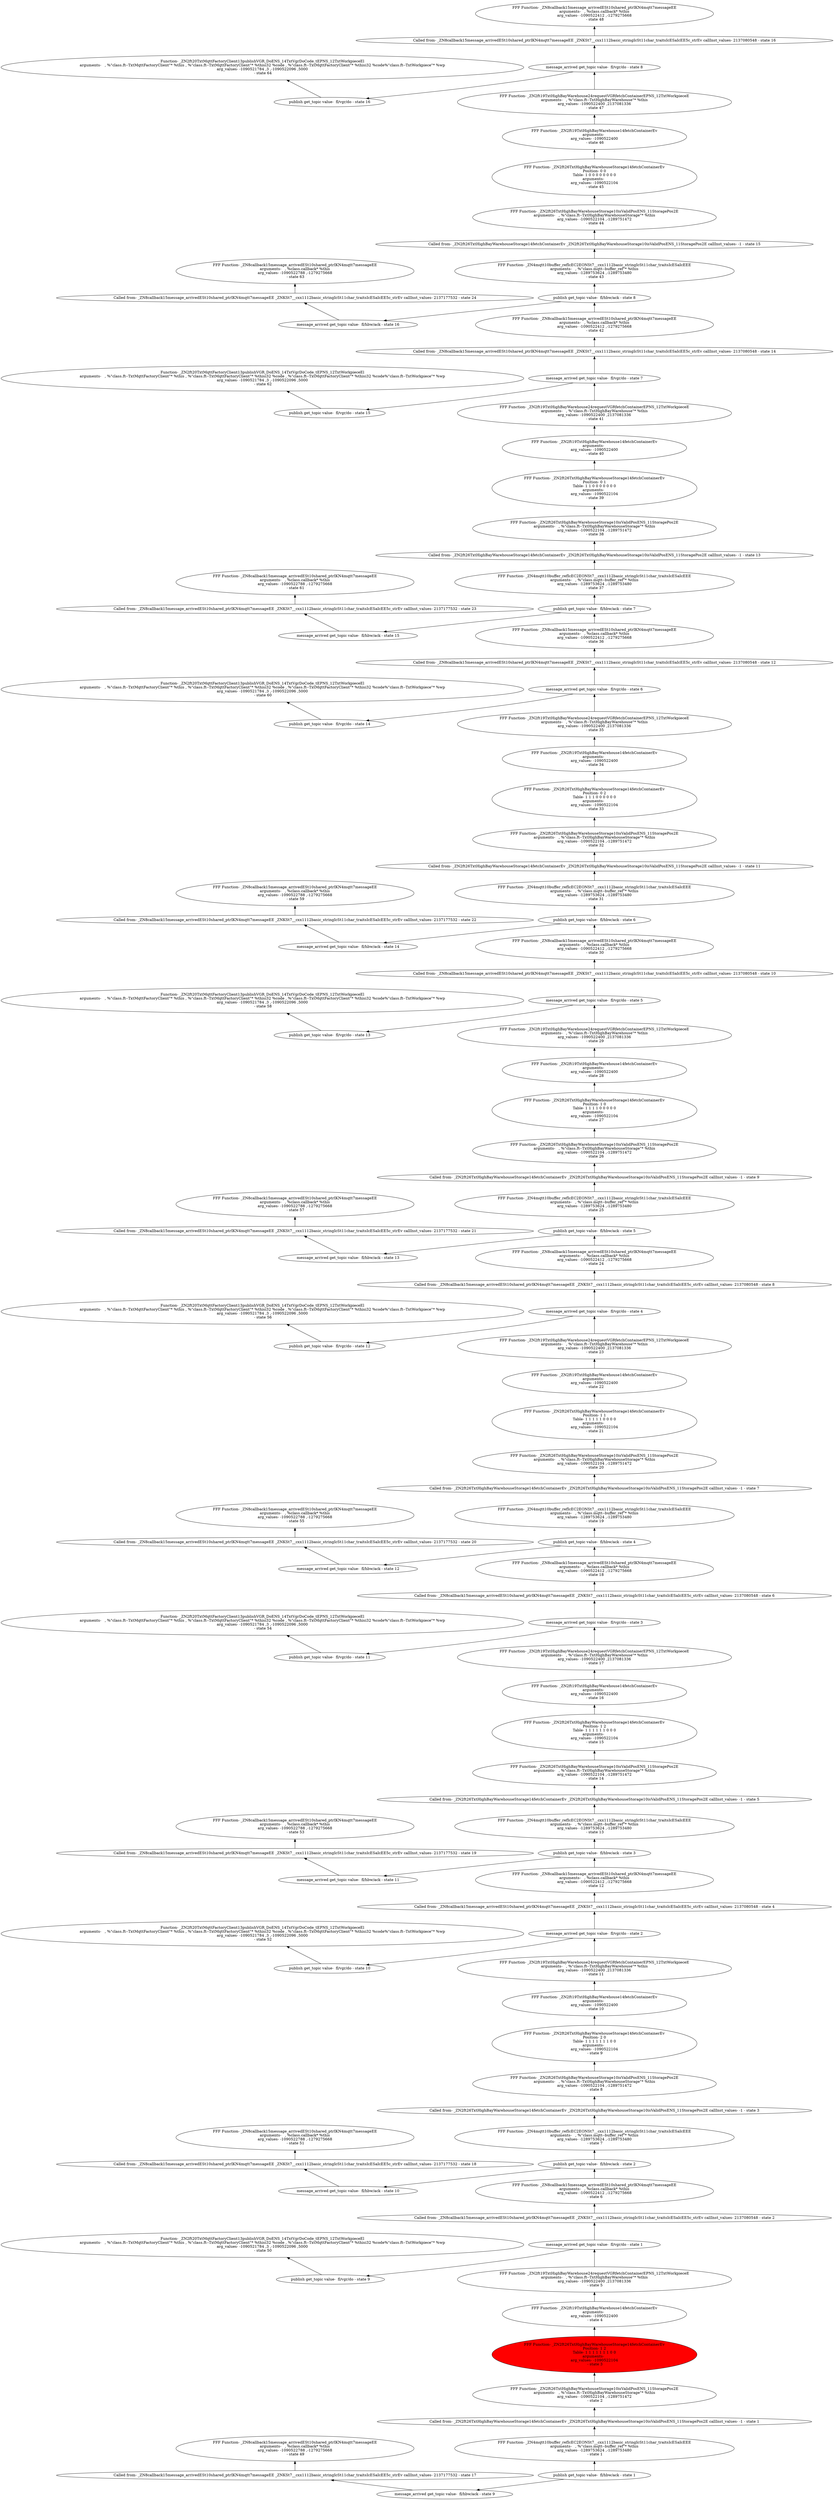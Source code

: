 digraph "graph-0" {
	"publish get_topic value-  fl/hbw/ack - state 1"
	"FFF Function- _ZN4mqtt10buffer_refIcEC2EONSt7__cxx1112basic_stringIcSt11char_traitsIcESaIcEEE
arguments-   , %\"class.mqtt--buffer_ref\"* %this
arg_values- -1289753624 ,-1289753480
 - state 1"
	"FFF Function- _ZN4mqtt10buffer_refIcEC2EONSt7__cxx1112basic_stringIcSt11char_traitsIcESaIcEEE
arguments-   , %\"class.mqtt--buffer_ref\"* %this
arg_values- -1289753624 ,-1289753480
 - state 1" -> "publish get_topic value-  fl/hbw/ack - state 1" [dir=back]
	"Called from- _ZN2ft26TxtHighBayWarehouseStorage14fetchContainerEv _ZN2ft26TxtHighBayWarehouseStorage10isValidPosENS_11StoragePos2E callInst_values- -1 - state 1"
	"Called from- _ZN2ft26TxtHighBayWarehouseStorage14fetchContainerEv _ZN2ft26TxtHighBayWarehouseStorage10isValidPosENS_11StoragePos2E callInst_values- -1 - state 1" -> "FFF Function- _ZN4mqtt10buffer_refIcEC2EONSt7__cxx1112basic_stringIcSt11char_traitsIcESaIcEEE
arguments-   , %\"class.mqtt--buffer_ref\"* %this
arg_values- -1289753624 ,-1289753480
 - state 1" [dir=back]
	"FFF Function- _ZN2ft26TxtHighBayWarehouseStorage10isValidPosENS_11StoragePos2E
arguments-   , %\"class.ft--TxtHighBayWarehouseStorage\"* %this
arg_values- -1090522104 ,-1289751472
 - state 2"
	"FFF Function- _ZN2ft26TxtHighBayWarehouseStorage10isValidPosENS_11StoragePos2E
arguments-   , %\"class.ft--TxtHighBayWarehouseStorage\"* %this
arg_values- -1090522104 ,-1289751472
 - state 2" -> "Called from- _ZN2ft26TxtHighBayWarehouseStorage14fetchContainerEv _ZN2ft26TxtHighBayWarehouseStorage10isValidPosENS_11StoragePos2E callInst_values- -1 - state 1" [dir=back]
	"FFF Function- _ZN2ft26TxtHighBayWarehouseStorage14fetchContainerEv
Position- 1 2
Table- 1 1 1 1 1 1 1 0 0
arguments-  
arg_values- -1090522104
 - state 3" [fillcolor=red style=filled]
	"FFF Function- _ZN2ft26TxtHighBayWarehouseStorage14fetchContainerEv
Position- 1 2
Table- 1 1 1 1 1 1 1 0 0
arguments-  
arg_values- -1090522104
 - state 3" -> "FFF Function- _ZN2ft26TxtHighBayWarehouseStorage10isValidPosENS_11StoragePos2E
arguments-   , %\"class.ft--TxtHighBayWarehouseStorage\"* %this
arg_values- -1090522104 ,-1289751472
 - state 2" [dir=back]
	"FFF Function- _ZN2ft19TxtHighBayWarehouse14fetchContainerEv
arguments-  
arg_values- -1090522400
 - state 4"
	"FFF Function- _ZN2ft19TxtHighBayWarehouse14fetchContainerEv
arguments-  
arg_values- -1090522400
 - state 4" -> "FFF Function- _ZN2ft26TxtHighBayWarehouseStorage14fetchContainerEv
Position- 1 2
Table- 1 1 1 1 1 1 1 0 0
arguments-  
arg_values- -1090522104
 - state 3" [dir=back]
	"FFF Function- _ZN2ft19TxtHighBayWarehouse24requestVGRfetchContainerEPNS_12TxtWorkpieceE
arguments-   , %\"class.ft--TxtHighBayWarehouse\"* %this
arg_values- -1090522400 ,2137081336
 - state 5"
	"FFF Function- _ZN2ft19TxtHighBayWarehouse24requestVGRfetchContainerEPNS_12TxtWorkpieceE
arguments-   , %\"class.ft--TxtHighBayWarehouse\"* %this
arg_values- -1090522400 ,2137081336
 - state 5" -> "FFF Function- _ZN2ft19TxtHighBayWarehouse14fetchContainerEv
arguments-  
arg_values- -1090522400
 - state 4" [dir=back]
	"message_arrived get_topic value-  fl/vgr/do - state 1"
	"message_arrived get_topic value-  fl/vgr/do - state 1" -> "FFF Function- _ZN2ft19TxtHighBayWarehouse24requestVGRfetchContainerEPNS_12TxtWorkpieceE
arguments-   , %\"class.ft--TxtHighBayWarehouse\"* %this
arg_values- -1090522400 ,2137081336
 - state 5" [dir=back]
	"Called from- _ZN8callback15message_arrivedESt10shared_ptrIKN4mqtt7messageEE _ZNKSt7__cxx1112basic_stringIcSt11char_traitsIcESaIcEE5c_strEv callInst_values- 2137080548 - state 2"
	"Called from- _ZN8callback15message_arrivedESt10shared_ptrIKN4mqtt7messageEE _ZNKSt7__cxx1112basic_stringIcSt11char_traitsIcESaIcEE5c_strEv callInst_values- 2137080548 - state 2" -> "message_arrived get_topic value-  fl/vgr/do - state 1" [dir=back]
	"FFF Function- _ZN8callback15message_arrivedESt10shared_ptrIKN4mqtt7messageEE
arguments-   , %class.callback* %this
arg_values- -1090522412 ,-1279275668
 - state 6"
	"FFF Function- _ZN8callback15message_arrivedESt10shared_ptrIKN4mqtt7messageEE
arguments-   , %class.callback* %this
arg_values- -1090522412 ,-1279275668
 - state 6" -> "Called from- _ZN8callback15message_arrivedESt10shared_ptrIKN4mqtt7messageEE _ZNKSt7__cxx1112basic_stringIcSt11char_traitsIcESaIcEE5c_strEv callInst_values- 2137080548 - state 2" [dir=back]
	"publish get_topic value-  fl/hbw/ack - state 2"
	"publish get_topic value-  fl/hbw/ack - state 2" -> "FFF Function- _ZN8callback15message_arrivedESt10shared_ptrIKN4mqtt7messageEE
arguments-   , %class.callback* %this
arg_values- -1090522412 ,-1279275668
 - state 6" [dir=back]
	"FFF Function- _ZN4mqtt10buffer_refIcEC2EONSt7__cxx1112basic_stringIcSt11char_traitsIcESaIcEEE
arguments-   , %\"class.mqtt--buffer_ref\"* %this
arg_values- -1289753624 ,-1289753480
 - state 7"
	"FFF Function- _ZN4mqtt10buffer_refIcEC2EONSt7__cxx1112basic_stringIcSt11char_traitsIcESaIcEEE
arguments-   , %\"class.mqtt--buffer_ref\"* %this
arg_values- -1289753624 ,-1289753480
 - state 7" -> "publish get_topic value-  fl/hbw/ack - state 2" [dir=back]
	"Called from- _ZN2ft26TxtHighBayWarehouseStorage14fetchContainerEv _ZN2ft26TxtHighBayWarehouseStorage10isValidPosENS_11StoragePos2E callInst_values- -1 - state 3"
	"Called from- _ZN2ft26TxtHighBayWarehouseStorage14fetchContainerEv _ZN2ft26TxtHighBayWarehouseStorage10isValidPosENS_11StoragePos2E callInst_values- -1 - state 3" -> "FFF Function- _ZN4mqtt10buffer_refIcEC2EONSt7__cxx1112basic_stringIcSt11char_traitsIcESaIcEEE
arguments-   , %\"class.mqtt--buffer_ref\"* %this
arg_values- -1289753624 ,-1289753480
 - state 7" [dir=back]
	"FFF Function- _ZN2ft26TxtHighBayWarehouseStorage10isValidPosENS_11StoragePos2E
arguments-   , %\"class.ft--TxtHighBayWarehouseStorage\"* %this
arg_values- -1090522104 ,-1289751472
 - state 8"
	"FFF Function- _ZN2ft26TxtHighBayWarehouseStorage10isValidPosENS_11StoragePos2E
arguments-   , %\"class.ft--TxtHighBayWarehouseStorage\"* %this
arg_values- -1090522104 ,-1289751472
 - state 8" -> "Called from- _ZN2ft26TxtHighBayWarehouseStorage14fetchContainerEv _ZN2ft26TxtHighBayWarehouseStorage10isValidPosENS_11StoragePos2E callInst_values- -1 - state 3" [dir=back]
	"FFF Function- _ZN2ft26TxtHighBayWarehouseStorage14fetchContainerEv
Position- 2 0
Table- 1 1 1 1 1 1 1 0 0
arguments-  
arg_values- -1090522104
 - state 9"
	"FFF Function- _ZN2ft26TxtHighBayWarehouseStorage14fetchContainerEv
Position- 2 0
Table- 1 1 1 1 1 1 1 0 0
arguments-  
arg_values- -1090522104
 - state 9" -> "FFF Function- _ZN2ft26TxtHighBayWarehouseStorage10isValidPosENS_11StoragePos2E
arguments-   , %\"class.ft--TxtHighBayWarehouseStorage\"* %this
arg_values- -1090522104 ,-1289751472
 - state 8" [dir=back]
	"FFF Function- _ZN2ft19TxtHighBayWarehouse14fetchContainerEv
arguments-  
arg_values- -1090522400
 - state 10"
	"FFF Function- _ZN2ft19TxtHighBayWarehouse14fetchContainerEv
arguments-  
arg_values- -1090522400
 - state 10" -> "FFF Function- _ZN2ft26TxtHighBayWarehouseStorage14fetchContainerEv
Position- 2 0
Table- 1 1 1 1 1 1 1 0 0
arguments-  
arg_values- -1090522104
 - state 9" [dir=back]
	"FFF Function- _ZN2ft19TxtHighBayWarehouse24requestVGRfetchContainerEPNS_12TxtWorkpieceE
arguments-   , %\"class.ft--TxtHighBayWarehouse\"* %this
arg_values- -1090522400 ,2137081336
 - state 11"
	"FFF Function- _ZN2ft19TxtHighBayWarehouse24requestVGRfetchContainerEPNS_12TxtWorkpieceE
arguments-   , %\"class.ft--TxtHighBayWarehouse\"* %this
arg_values- -1090522400 ,2137081336
 - state 11" -> "FFF Function- _ZN2ft19TxtHighBayWarehouse14fetchContainerEv
arguments-  
arg_values- -1090522400
 - state 10" [dir=back]
	"message_arrived get_topic value-  fl/vgr/do - state 2"
	"message_arrived get_topic value-  fl/vgr/do - state 2" -> "FFF Function- _ZN2ft19TxtHighBayWarehouse24requestVGRfetchContainerEPNS_12TxtWorkpieceE
arguments-   , %\"class.ft--TxtHighBayWarehouse\"* %this
arg_values- -1090522400 ,2137081336
 - state 11" [dir=back]
	"Called from- _ZN8callback15message_arrivedESt10shared_ptrIKN4mqtt7messageEE _ZNKSt7__cxx1112basic_stringIcSt11char_traitsIcESaIcEE5c_strEv callInst_values- 2137080548 - state 4"
	"Called from- _ZN8callback15message_arrivedESt10shared_ptrIKN4mqtt7messageEE _ZNKSt7__cxx1112basic_stringIcSt11char_traitsIcESaIcEE5c_strEv callInst_values- 2137080548 - state 4" -> "message_arrived get_topic value-  fl/vgr/do - state 2" [dir=back]
	"FFF Function- _ZN8callback15message_arrivedESt10shared_ptrIKN4mqtt7messageEE
arguments-   , %class.callback* %this
arg_values- -1090522412 ,-1279275668
 - state 12"
	"FFF Function- _ZN8callback15message_arrivedESt10shared_ptrIKN4mqtt7messageEE
arguments-   , %class.callback* %this
arg_values- -1090522412 ,-1279275668
 - state 12" -> "Called from- _ZN8callback15message_arrivedESt10shared_ptrIKN4mqtt7messageEE _ZNKSt7__cxx1112basic_stringIcSt11char_traitsIcESaIcEE5c_strEv callInst_values- 2137080548 - state 4" [dir=back]
	"publish get_topic value-  fl/hbw/ack - state 3"
	"publish get_topic value-  fl/hbw/ack - state 3" -> "FFF Function- _ZN8callback15message_arrivedESt10shared_ptrIKN4mqtt7messageEE
arguments-   , %class.callback* %this
arg_values- -1090522412 ,-1279275668
 - state 12" [dir=back]
	"FFF Function- _ZN4mqtt10buffer_refIcEC2EONSt7__cxx1112basic_stringIcSt11char_traitsIcESaIcEEE
arguments-   , %\"class.mqtt--buffer_ref\"* %this
arg_values- -1289753624 ,-1289753480
 - state 13"
	"FFF Function- _ZN4mqtt10buffer_refIcEC2EONSt7__cxx1112basic_stringIcSt11char_traitsIcESaIcEEE
arguments-   , %\"class.mqtt--buffer_ref\"* %this
arg_values- -1289753624 ,-1289753480
 - state 13" -> "publish get_topic value-  fl/hbw/ack - state 3" [dir=back]
	"Called from- _ZN2ft26TxtHighBayWarehouseStorage14fetchContainerEv _ZN2ft26TxtHighBayWarehouseStorage10isValidPosENS_11StoragePos2E callInst_values- -1 - state 5"
	"Called from- _ZN2ft26TxtHighBayWarehouseStorage14fetchContainerEv _ZN2ft26TxtHighBayWarehouseStorage10isValidPosENS_11StoragePos2E callInst_values- -1 - state 5" -> "FFF Function- _ZN4mqtt10buffer_refIcEC2EONSt7__cxx1112basic_stringIcSt11char_traitsIcESaIcEEE
arguments-   , %\"class.mqtt--buffer_ref\"* %this
arg_values- -1289753624 ,-1289753480
 - state 13" [dir=back]
	"FFF Function- _ZN2ft26TxtHighBayWarehouseStorage10isValidPosENS_11StoragePos2E
arguments-   , %\"class.ft--TxtHighBayWarehouseStorage\"* %this
arg_values- -1090522104 ,-1289751472
 - state 14"
	"FFF Function- _ZN2ft26TxtHighBayWarehouseStorage10isValidPosENS_11StoragePos2E
arguments-   , %\"class.ft--TxtHighBayWarehouseStorage\"* %this
arg_values- -1090522104 ,-1289751472
 - state 14" -> "Called from- _ZN2ft26TxtHighBayWarehouseStorage14fetchContainerEv _ZN2ft26TxtHighBayWarehouseStorage10isValidPosENS_11StoragePos2E callInst_values- -1 - state 5" [dir=back]
	"FFF Function- _ZN2ft26TxtHighBayWarehouseStorage14fetchContainerEv
Position- 1 2
Table- 1 1 1 1 1 1 0 0 0
arguments-  
arg_values- -1090522104
 - state 15"
	"FFF Function- _ZN2ft26TxtHighBayWarehouseStorage14fetchContainerEv
Position- 1 2
Table- 1 1 1 1 1 1 0 0 0
arguments-  
arg_values- -1090522104
 - state 15" -> "FFF Function- _ZN2ft26TxtHighBayWarehouseStorage10isValidPosENS_11StoragePos2E
arguments-   , %\"class.ft--TxtHighBayWarehouseStorage\"* %this
arg_values- -1090522104 ,-1289751472
 - state 14" [dir=back]
	"FFF Function- _ZN2ft19TxtHighBayWarehouse14fetchContainerEv
arguments-  
arg_values- -1090522400
 - state 16"
	"FFF Function- _ZN2ft19TxtHighBayWarehouse14fetchContainerEv
arguments-  
arg_values- -1090522400
 - state 16" -> "FFF Function- _ZN2ft26TxtHighBayWarehouseStorage14fetchContainerEv
Position- 1 2
Table- 1 1 1 1 1 1 0 0 0
arguments-  
arg_values- -1090522104
 - state 15" [dir=back]
	"FFF Function- _ZN2ft19TxtHighBayWarehouse24requestVGRfetchContainerEPNS_12TxtWorkpieceE
arguments-   , %\"class.ft--TxtHighBayWarehouse\"* %this
arg_values- -1090522400 ,2137081336
 - state 17"
	"FFF Function- _ZN2ft19TxtHighBayWarehouse24requestVGRfetchContainerEPNS_12TxtWorkpieceE
arguments-   , %\"class.ft--TxtHighBayWarehouse\"* %this
arg_values- -1090522400 ,2137081336
 - state 17" -> "FFF Function- _ZN2ft19TxtHighBayWarehouse14fetchContainerEv
arguments-  
arg_values- -1090522400
 - state 16" [dir=back]
	"message_arrived get_topic value-  fl/vgr/do - state 3"
	"message_arrived get_topic value-  fl/vgr/do - state 3" -> "FFF Function- _ZN2ft19TxtHighBayWarehouse24requestVGRfetchContainerEPNS_12TxtWorkpieceE
arguments-   , %\"class.ft--TxtHighBayWarehouse\"* %this
arg_values- -1090522400 ,2137081336
 - state 17" [dir=back]
	"Called from- _ZN8callback15message_arrivedESt10shared_ptrIKN4mqtt7messageEE _ZNKSt7__cxx1112basic_stringIcSt11char_traitsIcESaIcEE5c_strEv callInst_values- 2137080548 - state 6"
	"Called from- _ZN8callback15message_arrivedESt10shared_ptrIKN4mqtt7messageEE _ZNKSt7__cxx1112basic_stringIcSt11char_traitsIcESaIcEE5c_strEv callInst_values- 2137080548 - state 6" -> "message_arrived get_topic value-  fl/vgr/do - state 3" [dir=back]
	"FFF Function- _ZN8callback15message_arrivedESt10shared_ptrIKN4mqtt7messageEE
arguments-   , %class.callback* %this
arg_values- -1090522412 ,-1279275668
 - state 18"
	"FFF Function- _ZN8callback15message_arrivedESt10shared_ptrIKN4mqtt7messageEE
arguments-   , %class.callback* %this
arg_values- -1090522412 ,-1279275668
 - state 18" -> "Called from- _ZN8callback15message_arrivedESt10shared_ptrIKN4mqtt7messageEE _ZNKSt7__cxx1112basic_stringIcSt11char_traitsIcESaIcEE5c_strEv callInst_values- 2137080548 - state 6" [dir=back]
	"publish get_topic value-  fl/hbw/ack - state 4"
	"publish get_topic value-  fl/hbw/ack - state 4" -> "FFF Function- _ZN8callback15message_arrivedESt10shared_ptrIKN4mqtt7messageEE
arguments-   , %class.callback* %this
arg_values- -1090522412 ,-1279275668
 - state 18" [dir=back]
	"FFF Function- _ZN4mqtt10buffer_refIcEC2EONSt7__cxx1112basic_stringIcSt11char_traitsIcESaIcEEE
arguments-   , %\"class.mqtt--buffer_ref\"* %this
arg_values- -1289753624 ,-1289753480
 - state 19"
	"FFF Function- _ZN4mqtt10buffer_refIcEC2EONSt7__cxx1112basic_stringIcSt11char_traitsIcESaIcEEE
arguments-   , %\"class.mqtt--buffer_ref\"* %this
arg_values- -1289753624 ,-1289753480
 - state 19" -> "publish get_topic value-  fl/hbw/ack - state 4" [dir=back]
	"Called from- _ZN2ft26TxtHighBayWarehouseStorage14fetchContainerEv _ZN2ft26TxtHighBayWarehouseStorage10isValidPosENS_11StoragePos2E callInst_values- -1 - state 7"
	"Called from- _ZN2ft26TxtHighBayWarehouseStorage14fetchContainerEv _ZN2ft26TxtHighBayWarehouseStorage10isValidPosENS_11StoragePos2E callInst_values- -1 - state 7" -> "FFF Function- _ZN4mqtt10buffer_refIcEC2EONSt7__cxx1112basic_stringIcSt11char_traitsIcESaIcEEE
arguments-   , %\"class.mqtt--buffer_ref\"* %this
arg_values- -1289753624 ,-1289753480
 - state 19" [dir=back]
	"FFF Function- _ZN2ft26TxtHighBayWarehouseStorage10isValidPosENS_11StoragePos2E
arguments-   , %\"class.ft--TxtHighBayWarehouseStorage\"* %this
arg_values- -1090522104 ,-1289751472
 - state 20"
	"FFF Function- _ZN2ft26TxtHighBayWarehouseStorage10isValidPosENS_11StoragePos2E
arguments-   , %\"class.ft--TxtHighBayWarehouseStorage\"* %this
arg_values- -1090522104 ,-1289751472
 - state 20" -> "Called from- _ZN2ft26TxtHighBayWarehouseStorage14fetchContainerEv _ZN2ft26TxtHighBayWarehouseStorage10isValidPosENS_11StoragePos2E callInst_values- -1 - state 7" [dir=back]
	"FFF Function- _ZN2ft26TxtHighBayWarehouseStorage14fetchContainerEv
Position- 1 1
Table- 1 1 1 1 1 0 0 0 0
arguments-  
arg_values- -1090522104
 - state 21"
	"FFF Function- _ZN2ft26TxtHighBayWarehouseStorage14fetchContainerEv
Position- 1 1
Table- 1 1 1 1 1 0 0 0 0
arguments-  
arg_values- -1090522104
 - state 21" -> "FFF Function- _ZN2ft26TxtHighBayWarehouseStorage10isValidPosENS_11StoragePos2E
arguments-   , %\"class.ft--TxtHighBayWarehouseStorage\"* %this
arg_values- -1090522104 ,-1289751472
 - state 20" [dir=back]
	"FFF Function- _ZN2ft19TxtHighBayWarehouse14fetchContainerEv
arguments-  
arg_values- -1090522400
 - state 22"
	"FFF Function- _ZN2ft19TxtHighBayWarehouse14fetchContainerEv
arguments-  
arg_values- -1090522400
 - state 22" -> "FFF Function- _ZN2ft26TxtHighBayWarehouseStorage14fetchContainerEv
Position- 1 1
Table- 1 1 1 1 1 0 0 0 0
arguments-  
arg_values- -1090522104
 - state 21" [dir=back]
	"FFF Function- _ZN2ft19TxtHighBayWarehouse24requestVGRfetchContainerEPNS_12TxtWorkpieceE
arguments-   , %\"class.ft--TxtHighBayWarehouse\"* %this
arg_values- -1090522400 ,2137081336
 - state 23"
	"FFF Function- _ZN2ft19TxtHighBayWarehouse24requestVGRfetchContainerEPNS_12TxtWorkpieceE
arguments-   , %\"class.ft--TxtHighBayWarehouse\"* %this
arg_values- -1090522400 ,2137081336
 - state 23" -> "FFF Function- _ZN2ft19TxtHighBayWarehouse14fetchContainerEv
arguments-  
arg_values- -1090522400
 - state 22" [dir=back]
	"message_arrived get_topic value-  fl/vgr/do - state 4"
	"message_arrived get_topic value-  fl/vgr/do - state 4" -> "FFF Function- _ZN2ft19TxtHighBayWarehouse24requestVGRfetchContainerEPNS_12TxtWorkpieceE
arguments-   , %\"class.ft--TxtHighBayWarehouse\"* %this
arg_values- -1090522400 ,2137081336
 - state 23" [dir=back]
	"Called from- _ZN8callback15message_arrivedESt10shared_ptrIKN4mqtt7messageEE _ZNKSt7__cxx1112basic_stringIcSt11char_traitsIcESaIcEE5c_strEv callInst_values- 2137080548 - state 8"
	"Called from- _ZN8callback15message_arrivedESt10shared_ptrIKN4mqtt7messageEE _ZNKSt7__cxx1112basic_stringIcSt11char_traitsIcESaIcEE5c_strEv callInst_values- 2137080548 - state 8" -> "message_arrived get_topic value-  fl/vgr/do - state 4" [dir=back]
	"FFF Function- _ZN8callback15message_arrivedESt10shared_ptrIKN4mqtt7messageEE
arguments-   , %class.callback* %this
arg_values- -1090522412 ,-1279275668
 - state 24"
	"FFF Function- _ZN8callback15message_arrivedESt10shared_ptrIKN4mqtt7messageEE
arguments-   , %class.callback* %this
arg_values- -1090522412 ,-1279275668
 - state 24" -> "Called from- _ZN8callback15message_arrivedESt10shared_ptrIKN4mqtt7messageEE _ZNKSt7__cxx1112basic_stringIcSt11char_traitsIcESaIcEE5c_strEv callInst_values- 2137080548 - state 8" [dir=back]
	"publish get_topic value-  fl/hbw/ack - state 5"
	"publish get_topic value-  fl/hbw/ack - state 5" -> "FFF Function- _ZN8callback15message_arrivedESt10shared_ptrIKN4mqtt7messageEE
arguments-   , %class.callback* %this
arg_values- -1090522412 ,-1279275668
 - state 24" [dir=back]
	"FFF Function- _ZN4mqtt10buffer_refIcEC2EONSt7__cxx1112basic_stringIcSt11char_traitsIcESaIcEEE
arguments-   , %\"class.mqtt--buffer_ref\"* %this
arg_values- -1289753624 ,-1289753480
 - state 25"
	"FFF Function- _ZN4mqtt10buffer_refIcEC2EONSt7__cxx1112basic_stringIcSt11char_traitsIcESaIcEEE
arguments-   , %\"class.mqtt--buffer_ref\"* %this
arg_values- -1289753624 ,-1289753480
 - state 25" -> "publish get_topic value-  fl/hbw/ack - state 5" [dir=back]
	"Called from- _ZN2ft26TxtHighBayWarehouseStorage14fetchContainerEv _ZN2ft26TxtHighBayWarehouseStorage10isValidPosENS_11StoragePos2E callInst_values- -1 - state 9"
	"Called from- _ZN2ft26TxtHighBayWarehouseStorage14fetchContainerEv _ZN2ft26TxtHighBayWarehouseStorage10isValidPosENS_11StoragePos2E callInst_values- -1 - state 9" -> "FFF Function- _ZN4mqtt10buffer_refIcEC2EONSt7__cxx1112basic_stringIcSt11char_traitsIcESaIcEEE
arguments-   , %\"class.mqtt--buffer_ref\"* %this
arg_values- -1289753624 ,-1289753480
 - state 25" [dir=back]
	"FFF Function- _ZN2ft26TxtHighBayWarehouseStorage10isValidPosENS_11StoragePos2E
arguments-   , %\"class.ft--TxtHighBayWarehouseStorage\"* %this
arg_values- -1090522104 ,-1289751472
 - state 26"
	"FFF Function- _ZN2ft26TxtHighBayWarehouseStorage10isValidPosENS_11StoragePos2E
arguments-   , %\"class.ft--TxtHighBayWarehouseStorage\"* %this
arg_values- -1090522104 ,-1289751472
 - state 26" -> "Called from- _ZN2ft26TxtHighBayWarehouseStorage14fetchContainerEv _ZN2ft26TxtHighBayWarehouseStorage10isValidPosENS_11StoragePos2E callInst_values- -1 - state 9" [dir=back]
	"FFF Function- _ZN2ft26TxtHighBayWarehouseStorage14fetchContainerEv
Position- 1 0
Table- 1 1 1 1 0 0 0 0 0
arguments-  
arg_values- -1090522104
 - state 27"
	"FFF Function- _ZN2ft26TxtHighBayWarehouseStorage14fetchContainerEv
Position- 1 0
Table- 1 1 1 1 0 0 0 0 0
arguments-  
arg_values- -1090522104
 - state 27" -> "FFF Function- _ZN2ft26TxtHighBayWarehouseStorage10isValidPosENS_11StoragePos2E
arguments-   , %\"class.ft--TxtHighBayWarehouseStorage\"* %this
arg_values- -1090522104 ,-1289751472
 - state 26" [dir=back]
	"FFF Function- _ZN2ft19TxtHighBayWarehouse14fetchContainerEv
arguments-  
arg_values- -1090522400
 - state 28"
	"FFF Function- _ZN2ft19TxtHighBayWarehouse14fetchContainerEv
arguments-  
arg_values- -1090522400
 - state 28" -> "FFF Function- _ZN2ft26TxtHighBayWarehouseStorage14fetchContainerEv
Position- 1 0
Table- 1 1 1 1 0 0 0 0 0
arguments-  
arg_values- -1090522104
 - state 27" [dir=back]
	"FFF Function- _ZN2ft19TxtHighBayWarehouse24requestVGRfetchContainerEPNS_12TxtWorkpieceE
arguments-   , %\"class.ft--TxtHighBayWarehouse\"* %this
arg_values- -1090522400 ,2137081336
 - state 29"
	"FFF Function- _ZN2ft19TxtHighBayWarehouse24requestVGRfetchContainerEPNS_12TxtWorkpieceE
arguments-   , %\"class.ft--TxtHighBayWarehouse\"* %this
arg_values- -1090522400 ,2137081336
 - state 29" -> "FFF Function- _ZN2ft19TxtHighBayWarehouse14fetchContainerEv
arguments-  
arg_values- -1090522400
 - state 28" [dir=back]
	"message_arrived get_topic value-  fl/vgr/do - state 5"
	"message_arrived get_topic value-  fl/vgr/do - state 5" -> "FFF Function- _ZN2ft19TxtHighBayWarehouse24requestVGRfetchContainerEPNS_12TxtWorkpieceE
arguments-   , %\"class.ft--TxtHighBayWarehouse\"* %this
arg_values- -1090522400 ,2137081336
 - state 29" [dir=back]
	"Called from- _ZN8callback15message_arrivedESt10shared_ptrIKN4mqtt7messageEE _ZNKSt7__cxx1112basic_stringIcSt11char_traitsIcESaIcEE5c_strEv callInst_values- 2137080548 - state 10"
	"Called from- _ZN8callback15message_arrivedESt10shared_ptrIKN4mqtt7messageEE _ZNKSt7__cxx1112basic_stringIcSt11char_traitsIcESaIcEE5c_strEv callInst_values- 2137080548 - state 10" -> "message_arrived get_topic value-  fl/vgr/do - state 5" [dir=back]
	"FFF Function- _ZN8callback15message_arrivedESt10shared_ptrIKN4mqtt7messageEE
arguments-   , %class.callback* %this
arg_values- -1090522412 ,-1279275668
 - state 30"
	"FFF Function- _ZN8callback15message_arrivedESt10shared_ptrIKN4mqtt7messageEE
arguments-   , %class.callback* %this
arg_values- -1090522412 ,-1279275668
 - state 30" -> "Called from- _ZN8callback15message_arrivedESt10shared_ptrIKN4mqtt7messageEE _ZNKSt7__cxx1112basic_stringIcSt11char_traitsIcESaIcEE5c_strEv callInst_values- 2137080548 - state 10" [dir=back]
	"publish get_topic value-  fl/hbw/ack - state 6"
	"publish get_topic value-  fl/hbw/ack - state 6" -> "FFF Function- _ZN8callback15message_arrivedESt10shared_ptrIKN4mqtt7messageEE
arguments-   , %class.callback* %this
arg_values- -1090522412 ,-1279275668
 - state 30" [dir=back]
	"FFF Function- _ZN4mqtt10buffer_refIcEC2EONSt7__cxx1112basic_stringIcSt11char_traitsIcESaIcEEE
arguments-   , %\"class.mqtt--buffer_ref\"* %this
arg_values- -1289753624 ,-1289753480
 - state 31"
	"FFF Function- _ZN4mqtt10buffer_refIcEC2EONSt7__cxx1112basic_stringIcSt11char_traitsIcESaIcEEE
arguments-   , %\"class.mqtt--buffer_ref\"* %this
arg_values- -1289753624 ,-1289753480
 - state 31" -> "publish get_topic value-  fl/hbw/ack - state 6" [dir=back]
	"Called from- _ZN2ft26TxtHighBayWarehouseStorage14fetchContainerEv _ZN2ft26TxtHighBayWarehouseStorage10isValidPosENS_11StoragePos2E callInst_values- -1 - state 11"
	"Called from- _ZN2ft26TxtHighBayWarehouseStorage14fetchContainerEv _ZN2ft26TxtHighBayWarehouseStorage10isValidPosENS_11StoragePos2E callInst_values- -1 - state 11" -> "FFF Function- _ZN4mqtt10buffer_refIcEC2EONSt7__cxx1112basic_stringIcSt11char_traitsIcESaIcEEE
arguments-   , %\"class.mqtt--buffer_ref\"* %this
arg_values- -1289753624 ,-1289753480
 - state 31" [dir=back]
	"FFF Function- _ZN2ft26TxtHighBayWarehouseStorage10isValidPosENS_11StoragePos2E
arguments-   , %\"class.ft--TxtHighBayWarehouseStorage\"* %this
arg_values- -1090522104 ,-1289751472
 - state 32"
	"FFF Function- _ZN2ft26TxtHighBayWarehouseStorage10isValidPosENS_11StoragePos2E
arguments-   , %\"class.ft--TxtHighBayWarehouseStorage\"* %this
arg_values- -1090522104 ,-1289751472
 - state 32" -> "Called from- _ZN2ft26TxtHighBayWarehouseStorage14fetchContainerEv _ZN2ft26TxtHighBayWarehouseStorage10isValidPosENS_11StoragePos2E callInst_values- -1 - state 11" [dir=back]
	"FFF Function- _ZN2ft26TxtHighBayWarehouseStorage14fetchContainerEv
Position- 0 2
Table- 1 1 1 0 0 0 0 0 0
arguments-  
arg_values- -1090522104
 - state 33"
	"FFF Function- _ZN2ft26TxtHighBayWarehouseStorage14fetchContainerEv
Position- 0 2
Table- 1 1 1 0 0 0 0 0 0
arguments-  
arg_values- -1090522104
 - state 33" -> "FFF Function- _ZN2ft26TxtHighBayWarehouseStorage10isValidPosENS_11StoragePos2E
arguments-   , %\"class.ft--TxtHighBayWarehouseStorage\"* %this
arg_values- -1090522104 ,-1289751472
 - state 32" [dir=back]
	"FFF Function- _ZN2ft19TxtHighBayWarehouse14fetchContainerEv
arguments-  
arg_values- -1090522400
 - state 34"
	"FFF Function- _ZN2ft19TxtHighBayWarehouse14fetchContainerEv
arguments-  
arg_values- -1090522400
 - state 34" -> "FFF Function- _ZN2ft26TxtHighBayWarehouseStorage14fetchContainerEv
Position- 0 2
Table- 1 1 1 0 0 0 0 0 0
arguments-  
arg_values- -1090522104
 - state 33" [dir=back]
	"FFF Function- _ZN2ft19TxtHighBayWarehouse24requestVGRfetchContainerEPNS_12TxtWorkpieceE
arguments-   , %\"class.ft--TxtHighBayWarehouse\"* %this
arg_values- -1090522400 ,2137081336
 - state 35"
	"FFF Function- _ZN2ft19TxtHighBayWarehouse24requestVGRfetchContainerEPNS_12TxtWorkpieceE
arguments-   , %\"class.ft--TxtHighBayWarehouse\"* %this
arg_values- -1090522400 ,2137081336
 - state 35" -> "FFF Function- _ZN2ft19TxtHighBayWarehouse14fetchContainerEv
arguments-  
arg_values- -1090522400
 - state 34" [dir=back]
	"message_arrived get_topic value-  fl/vgr/do - state 6"
	"message_arrived get_topic value-  fl/vgr/do - state 6" -> "FFF Function- _ZN2ft19TxtHighBayWarehouse24requestVGRfetchContainerEPNS_12TxtWorkpieceE
arguments-   , %\"class.ft--TxtHighBayWarehouse\"* %this
arg_values- -1090522400 ,2137081336
 - state 35" [dir=back]
	"Called from- _ZN8callback15message_arrivedESt10shared_ptrIKN4mqtt7messageEE _ZNKSt7__cxx1112basic_stringIcSt11char_traitsIcESaIcEE5c_strEv callInst_values- 2137080548 - state 12"
	"Called from- _ZN8callback15message_arrivedESt10shared_ptrIKN4mqtt7messageEE _ZNKSt7__cxx1112basic_stringIcSt11char_traitsIcESaIcEE5c_strEv callInst_values- 2137080548 - state 12" -> "message_arrived get_topic value-  fl/vgr/do - state 6" [dir=back]
	"FFF Function- _ZN8callback15message_arrivedESt10shared_ptrIKN4mqtt7messageEE
arguments-   , %class.callback* %this
arg_values- -1090522412 ,-1279275668
 - state 36"
	"FFF Function- _ZN8callback15message_arrivedESt10shared_ptrIKN4mqtt7messageEE
arguments-   , %class.callback* %this
arg_values- -1090522412 ,-1279275668
 - state 36" -> "Called from- _ZN8callback15message_arrivedESt10shared_ptrIKN4mqtt7messageEE _ZNKSt7__cxx1112basic_stringIcSt11char_traitsIcESaIcEE5c_strEv callInst_values- 2137080548 - state 12" [dir=back]
	"publish get_topic value-  fl/hbw/ack - state 7"
	"publish get_topic value-  fl/hbw/ack - state 7" -> "FFF Function- _ZN8callback15message_arrivedESt10shared_ptrIKN4mqtt7messageEE
arguments-   , %class.callback* %this
arg_values- -1090522412 ,-1279275668
 - state 36" [dir=back]
	"FFF Function- _ZN4mqtt10buffer_refIcEC2EONSt7__cxx1112basic_stringIcSt11char_traitsIcESaIcEEE
arguments-   , %\"class.mqtt--buffer_ref\"* %this
arg_values- -1289753624 ,-1289753480
 - state 37"
	"FFF Function- _ZN4mqtt10buffer_refIcEC2EONSt7__cxx1112basic_stringIcSt11char_traitsIcESaIcEEE
arguments-   , %\"class.mqtt--buffer_ref\"* %this
arg_values- -1289753624 ,-1289753480
 - state 37" -> "publish get_topic value-  fl/hbw/ack - state 7" [dir=back]
	"Called from- _ZN2ft26TxtHighBayWarehouseStorage14fetchContainerEv _ZN2ft26TxtHighBayWarehouseStorage10isValidPosENS_11StoragePos2E callInst_values- -1 - state 13"
	"Called from- _ZN2ft26TxtHighBayWarehouseStorage14fetchContainerEv _ZN2ft26TxtHighBayWarehouseStorage10isValidPosENS_11StoragePos2E callInst_values- -1 - state 13" -> "FFF Function- _ZN4mqtt10buffer_refIcEC2EONSt7__cxx1112basic_stringIcSt11char_traitsIcESaIcEEE
arguments-   , %\"class.mqtt--buffer_ref\"* %this
arg_values- -1289753624 ,-1289753480
 - state 37" [dir=back]
	"FFF Function- _ZN2ft26TxtHighBayWarehouseStorage10isValidPosENS_11StoragePos2E
arguments-   , %\"class.ft--TxtHighBayWarehouseStorage\"* %this
arg_values- -1090522104 ,-1289751472
 - state 38"
	"FFF Function- _ZN2ft26TxtHighBayWarehouseStorage10isValidPosENS_11StoragePos2E
arguments-   , %\"class.ft--TxtHighBayWarehouseStorage\"* %this
arg_values- -1090522104 ,-1289751472
 - state 38" -> "Called from- _ZN2ft26TxtHighBayWarehouseStorage14fetchContainerEv _ZN2ft26TxtHighBayWarehouseStorage10isValidPosENS_11StoragePos2E callInst_values- -1 - state 13" [dir=back]
	"FFF Function- _ZN2ft26TxtHighBayWarehouseStorage14fetchContainerEv
Position- 0 1
Table- 1 1 0 0 0 0 0 0 0
arguments-  
arg_values- -1090522104
 - state 39"
	"FFF Function- _ZN2ft26TxtHighBayWarehouseStorage14fetchContainerEv
Position- 0 1
Table- 1 1 0 0 0 0 0 0 0
arguments-  
arg_values- -1090522104
 - state 39" -> "FFF Function- _ZN2ft26TxtHighBayWarehouseStorage10isValidPosENS_11StoragePos2E
arguments-   , %\"class.ft--TxtHighBayWarehouseStorage\"* %this
arg_values- -1090522104 ,-1289751472
 - state 38" [dir=back]
	"FFF Function- _ZN2ft19TxtHighBayWarehouse14fetchContainerEv
arguments-  
arg_values- -1090522400
 - state 40"
	"FFF Function- _ZN2ft19TxtHighBayWarehouse14fetchContainerEv
arguments-  
arg_values- -1090522400
 - state 40" -> "FFF Function- _ZN2ft26TxtHighBayWarehouseStorage14fetchContainerEv
Position- 0 1
Table- 1 1 0 0 0 0 0 0 0
arguments-  
arg_values- -1090522104
 - state 39" [dir=back]
	"FFF Function- _ZN2ft19TxtHighBayWarehouse24requestVGRfetchContainerEPNS_12TxtWorkpieceE
arguments-   , %\"class.ft--TxtHighBayWarehouse\"* %this
arg_values- -1090522400 ,2137081336
 - state 41"
	"FFF Function- _ZN2ft19TxtHighBayWarehouse24requestVGRfetchContainerEPNS_12TxtWorkpieceE
arguments-   , %\"class.ft--TxtHighBayWarehouse\"* %this
arg_values- -1090522400 ,2137081336
 - state 41" -> "FFF Function- _ZN2ft19TxtHighBayWarehouse14fetchContainerEv
arguments-  
arg_values- -1090522400
 - state 40" [dir=back]
	"message_arrived get_topic value-  fl/vgr/do - state 7"
	"message_arrived get_topic value-  fl/vgr/do - state 7" -> "FFF Function- _ZN2ft19TxtHighBayWarehouse24requestVGRfetchContainerEPNS_12TxtWorkpieceE
arguments-   , %\"class.ft--TxtHighBayWarehouse\"* %this
arg_values- -1090522400 ,2137081336
 - state 41" [dir=back]
	"Called from- _ZN8callback15message_arrivedESt10shared_ptrIKN4mqtt7messageEE _ZNKSt7__cxx1112basic_stringIcSt11char_traitsIcESaIcEE5c_strEv callInst_values- 2137080548 - state 14"
	"Called from- _ZN8callback15message_arrivedESt10shared_ptrIKN4mqtt7messageEE _ZNKSt7__cxx1112basic_stringIcSt11char_traitsIcESaIcEE5c_strEv callInst_values- 2137080548 - state 14" -> "message_arrived get_topic value-  fl/vgr/do - state 7" [dir=back]
	"FFF Function- _ZN8callback15message_arrivedESt10shared_ptrIKN4mqtt7messageEE
arguments-   , %class.callback* %this
arg_values- -1090522412 ,-1279275668
 - state 42"
	"FFF Function- _ZN8callback15message_arrivedESt10shared_ptrIKN4mqtt7messageEE
arguments-   , %class.callback* %this
arg_values- -1090522412 ,-1279275668
 - state 42" -> "Called from- _ZN8callback15message_arrivedESt10shared_ptrIKN4mqtt7messageEE _ZNKSt7__cxx1112basic_stringIcSt11char_traitsIcESaIcEE5c_strEv callInst_values- 2137080548 - state 14" [dir=back]
	"publish get_topic value-  fl/hbw/ack - state 8"
	"publish get_topic value-  fl/hbw/ack - state 8" -> "FFF Function- _ZN8callback15message_arrivedESt10shared_ptrIKN4mqtt7messageEE
arguments-   , %class.callback* %this
arg_values- -1090522412 ,-1279275668
 - state 42" [dir=back]
	"FFF Function- _ZN4mqtt10buffer_refIcEC2EONSt7__cxx1112basic_stringIcSt11char_traitsIcESaIcEEE
arguments-   , %\"class.mqtt--buffer_ref\"* %this
arg_values- -1289753624 ,-1289753480
 - state 43"
	"FFF Function- _ZN4mqtt10buffer_refIcEC2EONSt7__cxx1112basic_stringIcSt11char_traitsIcESaIcEEE
arguments-   , %\"class.mqtt--buffer_ref\"* %this
arg_values- -1289753624 ,-1289753480
 - state 43" -> "publish get_topic value-  fl/hbw/ack - state 8" [dir=back]
	"Called from- _ZN2ft26TxtHighBayWarehouseStorage14fetchContainerEv _ZN2ft26TxtHighBayWarehouseStorage10isValidPosENS_11StoragePos2E callInst_values- -1 - state 15"
	"Called from- _ZN2ft26TxtHighBayWarehouseStorage14fetchContainerEv _ZN2ft26TxtHighBayWarehouseStorage10isValidPosENS_11StoragePos2E callInst_values- -1 - state 15" -> "FFF Function- _ZN4mqtt10buffer_refIcEC2EONSt7__cxx1112basic_stringIcSt11char_traitsIcESaIcEEE
arguments-   , %\"class.mqtt--buffer_ref\"* %this
arg_values- -1289753624 ,-1289753480
 - state 43" [dir=back]
	"FFF Function- _ZN2ft26TxtHighBayWarehouseStorage10isValidPosENS_11StoragePos2E
arguments-   , %\"class.ft--TxtHighBayWarehouseStorage\"* %this
arg_values- -1090522104 ,-1289751472
 - state 44"
	"FFF Function- _ZN2ft26TxtHighBayWarehouseStorage10isValidPosENS_11StoragePos2E
arguments-   , %\"class.ft--TxtHighBayWarehouseStorage\"* %this
arg_values- -1090522104 ,-1289751472
 - state 44" -> "Called from- _ZN2ft26TxtHighBayWarehouseStorage14fetchContainerEv _ZN2ft26TxtHighBayWarehouseStorage10isValidPosENS_11StoragePos2E callInst_values- -1 - state 15" [dir=back]
	"FFF Function- _ZN2ft26TxtHighBayWarehouseStorage14fetchContainerEv
Position- 0 0
Table- 1 0 0 0 0 0 0 0 0
arguments-  
arg_values- -1090522104
 - state 45"
	"FFF Function- _ZN2ft26TxtHighBayWarehouseStorage14fetchContainerEv
Position- 0 0
Table- 1 0 0 0 0 0 0 0 0
arguments-  
arg_values- -1090522104
 - state 45" -> "FFF Function- _ZN2ft26TxtHighBayWarehouseStorage10isValidPosENS_11StoragePos2E
arguments-   , %\"class.ft--TxtHighBayWarehouseStorage\"* %this
arg_values- -1090522104 ,-1289751472
 - state 44" [dir=back]
	"FFF Function- _ZN2ft19TxtHighBayWarehouse14fetchContainerEv
arguments-  
arg_values- -1090522400
 - state 46"
	"FFF Function- _ZN2ft19TxtHighBayWarehouse14fetchContainerEv
arguments-  
arg_values- -1090522400
 - state 46" -> "FFF Function- _ZN2ft26TxtHighBayWarehouseStorage14fetchContainerEv
Position- 0 0
Table- 1 0 0 0 0 0 0 0 0
arguments-  
arg_values- -1090522104
 - state 45" [dir=back]
	"FFF Function- _ZN2ft19TxtHighBayWarehouse24requestVGRfetchContainerEPNS_12TxtWorkpieceE
arguments-   , %\"class.ft--TxtHighBayWarehouse\"* %this
arg_values- -1090522400 ,2137081336
 - state 47"
	"FFF Function- _ZN2ft19TxtHighBayWarehouse24requestVGRfetchContainerEPNS_12TxtWorkpieceE
arguments-   , %\"class.ft--TxtHighBayWarehouse\"* %this
arg_values- -1090522400 ,2137081336
 - state 47" -> "FFF Function- _ZN2ft19TxtHighBayWarehouse14fetchContainerEv
arguments-  
arg_values- -1090522400
 - state 46" [dir=back]
	"message_arrived get_topic value-  fl/vgr/do - state 8"
	"message_arrived get_topic value-  fl/vgr/do - state 8" -> "FFF Function- _ZN2ft19TxtHighBayWarehouse24requestVGRfetchContainerEPNS_12TxtWorkpieceE
arguments-   , %\"class.ft--TxtHighBayWarehouse\"* %this
arg_values- -1090522400 ,2137081336
 - state 47" [dir=back]
	"Called from- _ZN8callback15message_arrivedESt10shared_ptrIKN4mqtt7messageEE _ZNKSt7__cxx1112basic_stringIcSt11char_traitsIcESaIcEE5c_strEv callInst_values- 2137080548 - state 16"
	"Called from- _ZN8callback15message_arrivedESt10shared_ptrIKN4mqtt7messageEE _ZNKSt7__cxx1112basic_stringIcSt11char_traitsIcESaIcEE5c_strEv callInst_values- 2137080548 - state 16" -> "message_arrived get_topic value-  fl/vgr/do - state 8" [dir=back]
	"FFF Function- _ZN8callback15message_arrivedESt10shared_ptrIKN4mqtt7messageEE
arguments-   , %class.callback* %this
arg_values- -1090522412 ,-1279275668
 - state 48"
	"FFF Function- _ZN8callback15message_arrivedESt10shared_ptrIKN4mqtt7messageEE
arguments-   , %class.callback* %this
arg_values- -1090522412 ,-1279275668
 - state 48" -> "Called from- _ZN8callback15message_arrivedESt10shared_ptrIKN4mqtt7messageEE _ZNKSt7__cxx1112basic_stringIcSt11char_traitsIcESaIcEE5c_strEv callInst_values- 2137080548 - state 16" [dir=back]
	"message_arrived get_topic value-  fl/hbw/ack - state 9"
	"publish get_topic value-  fl/hbw/ack - state 1" -> "message_arrived get_topic value-  fl/hbw/ack - state 9"
	"Called from- _ZN8callback15message_arrivedESt10shared_ptrIKN4mqtt7messageEE _ZNKSt7__cxx1112basic_stringIcSt11char_traitsIcESaIcEE5c_strEv callInst_values- 2137177532 - state 17"
	"Called from- _ZN8callback15message_arrivedESt10shared_ptrIKN4mqtt7messageEE _ZNKSt7__cxx1112basic_stringIcSt11char_traitsIcESaIcEE5c_strEv callInst_values- 2137177532 - state 17" -> "message_arrived get_topic value-  fl/hbw/ack - state 9" [dir=back]
	"FFF Function- _ZN8callback15message_arrivedESt10shared_ptrIKN4mqtt7messageEE
arguments-   , %class.callback* %this
arg_values- -1090522788 ,-1279275668
 - state 49"
	"FFF Function- _ZN8callback15message_arrivedESt10shared_ptrIKN4mqtt7messageEE
arguments-   , %class.callback* %this
arg_values- -1090522788 ,-1279275668
 - state 49" -> "Called from- _ZN8callback15message_arrivedESt10shared_ptrIKN4mqtt7messageEE _ZNKSt7__cxx1112basic_stringIcSt11char_traitsIcESaIcEE5c_strEv callInst_values- 2137177532 - state 17" [dir=back]
	"publish get_topic value-  fl/vgr/do - state 9"
	"message_arrived get_topic value-  fl/vgr/do - state 1" -> "publish get_topic value-  fl/vgr/do - state 9"
	"Function- _ZN2ft20TxtMqttFactoryClient13publishVGR_DoENS_14TxtVgrDoCode_tEPNS_12TxtWorkpieceEl
arguments-   , %\"class.ft--TxtMqttFactoryClient\"* %this , %\"class.ft--TxtMqttFactoryClient\"* %thisi32 %code , %\"class.ft--TxtMqttFactoryClient\"* %thisi32 %code%\"class.ft--TxtWorkpiece\"* %wp
arg_values- -1090521784 ,3 ,-1090522096 ,5000
 - state 50"
	"Function- _ZN2ft20TxtMqttFactoryClient13publishVGR_DoENS_14TxtVgrDoCode_tEPNS_12TxtWorkpieceEl
arguments-   , %\"class.ft--TxtMqttFactoryClient\"* %this , %\"class.ft--TxtMqttFactoryClient\"* %thisi32 %code , %\"class.ft--TxtMqttFactoryClient\"* %thisi32 %code%\"class.ft--TxtWorkpiece\"* %wp
arg_values- -1090521784 ,3 ,-1090522096 ,5000
 - state 50" -> "publish get_topic value-  fl/vgr/do - state 9" [dir=back]
	"message_arrived get_topic value-  fl/hbw/ack - state 10"
	"publish get_topic value-  fl/hbw/ack - state 2" -> "message_arrived get_topic value-  fl/hbw/ack - state 10"
	"Called from- _ZN8callback15message_arrivedESt10shared_ptrIKN4mqtt7messageEE _ZNKSt7__cxx1112basic_stringIcSt11char_traitsIcESaIcEE5c_strEv callInst_values- 2137177532 - state 18"
	"Called from- _ZN8callback15message_arrivedESt10shared_ptrIKN4mqtt7messageEE _ZNKSt7__cxx1112basic_stringIcSt11char_traitsIcESaIcEE5c_strEv callInst_values- 2137177532 - state 18" -> "message_arrived get_topic value-  fl/hbw/ack - state 10" [dir=back]
	"FFF Function- _ZN8callback15message_arrivedESt10shared_ptrIKN4mqtt7messageEE
arguments-   , %class.callback* %this
arg_values- -1090522788 ,-1279275668
 - state 51"
	"FFF Function- _ZN8callback15message_arrivedESt10shared_ptrIKN4mqtt7messageEE
arguments-   , %class.callback* %this
arg_values- -1090522788 ,-1279275668
 - state 51" -> "Called from- _ZN8callback15message_arrivedESt10shared_ptrIKN4mqtt7messageEE _ZNKSt7__cxx1112basic_stringIcSt11char_traitsIcESaIcEE5c_strEv callInst_values- 2137177532 - state 18" [dir=back]
	"publish get_topic value-  fl/vgr/do - state 10"
	"message_arrived get_topic value-  fl/vgr/do - state 2" -> "publish get_topic value-  fl/vgr/do - state 10"
	"Function- _ZN2ft20TxtMqttFactoryClient13publishVGR_DoENS_14TxtVgrDoCode_tEPNS_12TxtWorkpieceEl
arguments-   , %\"class.ft--TxtMqttFactoryClient\"* %this , %\"class.ft--TxtMqttFactoryClient\"* %thisi32 %code , %\"class.ft--TxtMqttFactoryClient\"* %thisi32 %code%\"class.ft--TxtWorkpiece\"* %wp
arg_values- -1090521784 ,3 ,-1090522096 ,5000
 - state 52"
	"Function- _ZN2ft20TxtMqttFactoryClient13publishVGR_DoENS_14TxtVgrDoCode_tEPNS_12TxtWorkpieceEl
arguments-   , %\"class.ft--TxtMqttFactoryClient\"* %this , %\"class.ft--TxtMqttFactoryClient\"* %thisi32 %code , %\"class.ft--TxtMqttFactoryClient\"* %thisi32 %code%\"class.ft--TxtWorkpiece\"* %wp
arg_values- -1090521784 ,3 ,-1090522096 ,5000
 - state 52" -> "publish get_topic value-  fl/vgr/do - state 10" [dir=back]
	"message_arrived get_topic value-  fl/hbw/ack - state 11"
	"publish get_topic value-  fl/hbw/ack - state 3" -> "message_arrived get_topic value-  fl/hbw/ack - state 11"
	"Called from- _ZN8callback15message_arrivedESt10shared_ptrIKN4mqtt7messageEE _ZNKSt7__cxx1112basic_stringIcSt11char_traitsIcESaIcEE5c_strEv callInst_values- 2137177532 - state 19"
	"Called from- _ZN8callback15message_arrivedESt10shared_ptrIKN4mqtt7messageEE _ZNKSt7__cxx1112basic_stringIcSt11char_traitsIcESaIcEE5c_strEv callInst_values- 2137177532 - state 19" -> "message_arrived get_topic value-  fl/hbw/ack - state 11" [dir=back]
	"FFF Function- _ZN8callback15message_arrivedESt10shared_ptrIKN4mqtt7messageEE
arguments-   , %class.callback* %this
arg_values- -1090522788 ,-1279275668
 - state 53"
	"FFF Function- _ZN8callback15message_arrivedESt10shared_ptrIKN4mqtt7messageEE
arguments-   , %class.callback* %this
arg_values- -1090522788 ,-1279275668
 - state 53" -> "Called from- _ZN8callback15message_arrivedESt10shared_ptrIKN4mqtt7messageEE _ZNKSt7__cxx1112basic_stringIcSt11char_traitsIcESaIcEE5c_strEv callInst_values- 2137177532 - state 19" [dir=back]
	"publish get_topic value-  fl/vgr/do - state 11"
	"message_arrived get_topic value-  fl/vgr/do - state 3" -> "publish get_topic value-  fl/vgr/do - state 11"
	"Function- _ZN2ft20TxtMqttFactoryClient13publishVGR_DoENS_14TxtVgrDoCode_tEPNS_12TxtWorkpieceEl
arguments-   , %\"class.ft--TxtMqttFactoryClient\"* %this , %\"class.ft--TxtMqttFactoryClient\"* %thisi32 %code , %\"class.ft--TxtMqttFactoryClient\"* %thisi32 %code%\"class.ft--TxtWorkpiece\"* %wp
arg_values- -1090521784 ,3 ,-1090522096 ,5000
 - state 54"
	"Function- _ZN2ft20TxtMqttFactoryClient13publishVGR_DoENS_14TxtVgrDoCode_tEPNS_12TxtWorkpieceEl
arguments-   , %\"class.ft--TxtMqttFactoryClient\"* %this , %\"class.ft--TxtMqttFactoryClient\"* %thisi32 %code , %\"class.ft--TxtMqttFactoryClient\"* %thisi32 %code%\"class.ft--TxtWorkpiece\"* %wp
arg_values- -1090521784 ,3 ,-1090522096 ,5000
 - state 54" -> "publish get_topic value-  fl/vgr/do - state 11" [dir=back]
	"message_arrived get_topic value-  fl/hbw/ack - state 12"
	"publish get_topic value-  fl/hbw/ack - state 4" -> "message_arrived get_topic value-  fl/hbw/ack - state 12"
	"Called from- _ZN8callback15message_arrivedESt10shared_ptrIKN4mqtt7messageEE _ZNKSt7__cxx1112basic_stringIcSt11char_traitsIcESaIcEE5c_strEv callInst_values- 2137177532 - state 20"
	"Called from- _ZN8callback15message_arrivedESt10shared_ptrIKN4mqtt7messageEE _ZNKSt7__cxx1112basic_stringIcSt11char_traitsIcESaIcEE5c_strEv callInst_values- 2137177532 - state 20" -> "message_arrived get_topic value-  fl/hbw/ack - state 12" [dir=back]
	"FFF Function- _ZN8callback15message_arrivedESt10shared_ptrIKN4mqtt7messageEE
arguments-   , %class.callback* %this
arg_values- -1090522788 ,-1279275668
 - state 55"
	"FFF Function- _ZN8callback15message_arrivedESt10shared_ptrIKN4mqtt7messageEE
arguments-   , %class.callback* %this
arg_values- -1090522788 ,-1279275668
 - state 55" -> "Called from- _ZN8callback15message_arrivedESt10shared_ptrIKN4mqtt7messageEE _ZNKSt7__cxx1112basic_stringIcSt11char_traitsIcESaIcEE5c_strEv callInst_values- 2137177532 - state 20" [dir=back]
	"publish get_topic value-  fl/vgr/do - state 12"
	"message_arrived get_topic value-  fl/vgr/do - state 4" -> "publish get_topic value-  fl/vgr/do - state 12"
	"Function- _ZN2ft20TxtMqttFactoryClient13publishVGR_DoENS_14TxtVgrDoCode_tEPNS_12TxtWorkpieceEl
arguments-   , %\"class.ft--TxtMqttFactoryClient\"* %this , %\"class.ft--TxtMqttFactoryClient\"* %thisi32 %code , %\"class.ft--TxtMqttFactoryClient\"* %thisi32 %code%\"class.ft--TxtWorkpiece\"* %wp
arg_values- -1090521784 ,3 ,-1090522096 ,5000
 - state 56"
	"Function- _ZN2ft20TxtMqttFactoryClient13publishVGR_DoENS_14TxtVgrDoCode_tEPNS_12TxtWorkpieceEl
arguments-   , %\"class.ft--TxtMqttFactoryClient\"* %this , %\"class.ft--TxtMqttFactoryClient\"* %thisi32 %code , %\"class.ft--TxtMqttFactoryClient\"* %thisi32 %code%\"class.ft--TxtWorkpiece\"* %wp
arg_values- -1090521784 ,3 ,-1090522096 ,5000
 - state 56" -> "publish get_topic value-  fl/vgr/do - state 12" [dir=back]
	"message_arrived get_topic value-  fl/hbw/ack - state 13"
	"publish get_topic value-  fl/hbw/ack - state 5" -> "message_arrived get_topic value-  fl/hbw/ack - state 13"
	"Called from- _ZN8callback15message_arrivedESt10shared_ptrIKN4mqtt7messageEE _ZNKSt7__cxx1112basic_stringIcSt11char_traitsIcESaIcEE5c_strEv callInst_values- 2137177532 - state 21"
	"Called from- _ZN8callback15message_arrivedESt10shared_ptrIKN4mqtt7messageEE _ZNKSt7__cxx1112basic_stringIcSt11char_traitsIcESaIcEE5c_strEv callInst_values- 2137177532 - state 21" -> "message_arrived get_topic value-  fl/hbw/ack - state 13" [dir=back]
	"FFF Function- _ZN8callback15message_arrivedESt10shared_ptrIKN4mqtt7messageEE
arguments-   , %class.callback* %this
arg_values- -1090522788 ,-1279275668
 - state 57"
	"FFF Function- _ZN8callback15message_arrivedESt10shared_ptrIKN4mqtt7messageEE
arguments-   , %class.callback* %this
arg_values- -1090522788 ,-1279275668
 - state 57" -> "Called from- _ZN8callback15message_arrivedESt10shared_ptrIKN4mqtt7messageEE _ZNKSt7__cxx1112basic_stringIcSt11char_traitsIcESaIcEE5c_strEv callInst_values- 2137177532 - state 21" [dir=back]
	"publish get_topic value-  fl/vgr/do - state 13"
	"message_arrived get_topic value-  fl/vgr/do - state 5" -> "publish get_topic value-  fl/vgr/do - state 13"
	"Function- _ZN2ft20TxtMqttFactoryClient13publishVGR_DoENS_14TxtVgrDoCode_tEPNS_12TxtWorkpieceEl
arguments-   , %\"class.ft--TxtMqttFactoryClient\"* %this , %\"class.ft--TxtMqttFactoryClient\"* %thisi32 %code , %\"class.ft--TxtMqttFactoryClient\"* %thisi32 %code%\"class.ft--TxtWorkpiece\"* %wp
arg_values- -1090521784 ,3 ,-1090522096 ,5000
 - state 58"
	"Function- _ZN2ft20TxtMqttFactoryClient13publishVGR_DoENS_14TxtVgrDoCode_tEPNS_12TxtWorkpieceEl
arguments-   , %\"class.ft--TxtMqttFactoryClient\"* %this , %\"class.ft--TxtMqttFactoryClient\"* %thisi32 %code , %\"class.ft--TxtMqttFactoryClient\"* %thisi32 %code%\"class.ft--TxtWorkpiece\"* %wp
arg_values- -1090521784 ,3 ,-1090522096 ,5000
 - state 58" -> "publish get_topic value-  fl/vgr/do - state 13" [dir=back]
	"message_arrived get_topic value-  fl/hbw/ack - state 14"
	"publish get_topic value-  fl/hbw/ack - state 6" -> "message_arrived get_topic value-  fl/hbw/ack - state 14"
	"Called from- _ZN8callback15message_arrivedESt10shared_ptrIKN4mqtt7messageEE _ZNKSt7__cxx1112basic_stringIcSt11char_traitsIcESaIcEE5c_strEv callInst_values- 2137177532 - state 22"
	"Called from- _ZN8callback15message_arrivedESt10shared_ptrIKN4mqtt7messageEE _ZNKSt7__cxx1112basic_stringIcSt11char_traitsIcESaIcEE5c_strEv callInst_values- 2137177532 - state 22" -> "message_arrived get_topic value-  fl/hbw/ack - state 14" [dir=back]
	"FFF Function- _ZN8callback15message_arrivedESt10shared_ptrIKN4mqtt7messageEE
arguments-   , %class.callback* %this
arg_values- -1090522788 ,-1279275668
 - state 59"
	"FFF Function- _ZN8callback15message_arrivedESt10shared_ptrIKN4mqtt7messageEE
arguments-   , %class.callback* %this
arg_values- -1090522788 ,-1279275668
 - state 59" -> "Called from- _ZN8callback15message_arrivedESt10shared_ptrIKN4mqtt7messageEE _ZNKSt7__cxx1112basic_stringIcSt11char_traitsIcESaIcEE5c_strEv callInst_values- 2137177532 - state 22" [dir=back]
	"publish get_topic value-  fl/vgr/do - state 14"
	"message_arrived get_topic value-  fl/vgr/do - state 6" -> "publish get_topic value-  fl/vgr/do - state 14"
	"Function- _ZN2ft20TxtMqttFactoryClient13publishVGR_DoENS_14TxtVgrDoCode_tEPNS_12TxtWorkpieceEl
arguments-   , %\"class.ft--TxtMqttFactoryClient\"* %this , %\"class.ft--TxtMqttFactoryClient\"* %thisi32 %code , %\"class.ft--TxtMqttFactoryClient\"* %thisi32 %code%\"class.ft--TxtWorkpiece\"* %wp
arg_values- -1090521784 ,3 ,-1090522096 ,5000
 - state 60"
	"Function- _ZN2ft20TxtMqttFactoryClient13publishVGR_DoENS_14TxtVgrDoCode_tEPNS_12TxtWorkpieceEl
arguments-   , %\"class.ft--TxtMqttFactoryClient\"* %this , %\"class.ft--TxtMqttFactoryClient\"* %thisi32 %code , %\"class.ft--TxtMqttFactoryClient\"* %thisi32 %code%\"class.ft--TxtWorkpiece\"* %wp
arg_values- -1090521784 ,3 ,-1090522096 ,5000
 - state 60" -> "publish get_topic value-  fl/vgr/do - state 14" [dir=back]
	"message_arrived get_topic value-  fl/hbw/ack - state 15"
	"publish get_topic value-  fl/hbw/ack - state 7" -> "message_arrived get_topic value-  fl/hbw/ack - state 15"
	"Called from- _ZN8callback15message_arrivedESt10shared_ptrIKN4mqtt7messageEE _ZNKSt7__cxx1112basic_stringIcSt11char_traitsIcESaIcEE5c_strEv callInst_values- 2137177532 - state 23"
	"Called from- _ZN8callback15message_arrivedESt10shared_ptrIKN4mqtt7messageEE _ZNKSt7__cxx1112basic_stringIcSt11char_traitsIcESaIcEE5c_strEv callInst_values- 2137177532 - state 23" -> "message_arrived get_topic value-  fl/hbw/ack - state 15" [dir=back]
	"FFF Function- _ZN8callback15message_arrivedESt10shared_ptrIKN4mqtt7messageEE
arguments-   , %class.callback* %this
arg_values- -1090522788 ,-1279275668
 - state 61"
	"FFF Function- _ZN8callback15message_arrivedESt10shared_ptrIKN4mqtt7messageEE
arguments-   , %class.callback* %this
arg_values- -1090522788 ,-1279275668
 - state 61" -> "Called from- _ZN8callback15message_arrivedESt10shared_ptrIKN4mqtt7messageEE _ZNKSt7__cxx1112basic_stringIcSt11char_traitsIcESaIcEE5c_strEv callInst_values- 2137177532 - state 23" [dir=back]
	"publish get_topic value-  fl/vgr/do - state 15"
	"message_arrived get_topic value-  fl/vgr/do - state 7" -> "publish get_topic value-  fl/vgr/do - state 15"
	"Function- _ZN2ft20TxtMqttFactoryClient13publishVGR_DoENS_14TxtVgrDoCode_tEPNS_12TxtWorkpieceEl
arguments-   , %\"class.ft--TxtMqttFactoryClient\"* %this , %\"class.ft--TxtMqttFactoryClient\"* %thisi32 %code , %\"class.ft--TxtMqttFactoryClient\"* %thisi32 %code%\"class.ft--TxtWorkpiece\"* %wp
arg_values- -1090521784 ,3 ,-1090522096 ,5000
 - state 62"
	"Function- _ZN2ft20TxtMqttFactoryClient13publishVGR_DoENS_14TxtVgrDoCode_tEPNS_12TxtWorkpieceEl
arguments-   , %\"class.ft--TxtMqttFactoryClient\"* %this , %\"class.ft--TxtMqttFactoryClient\"* %thisi32 %code , %\"class.ft--TxtMqttFactoryClient\"* %thisi32 %code%\"class.ft--TxtWorkpiece\"* %wp
arg_values- -1090521784 ,3 ,-1090522096 ,5000
 - state 62" -> "publish get_topic value-  fl/vgr/do - state 15" [dir=back]
	"message_arrived get_topic value-  fl/hbw/ack - state 16"
	"publish get_topic value-  fl/hbw/ack - state 8" -> "message_arrived get_topic value-  fl/hbw/ack - state 16"
	"Called from- _ZN8callback15message_arrivedESt10shared_ptrIKN4mqtt7messageEE _ZNKSt7__cxx1112basic_stringIcSt11char_traitsIcESaIcEE5c_strEv callInst_values- 2137177532 - state 24"
	"Called from- _ZN8callback15message_arrivedESt10shared_ptrIKN4mqtt7messageEE _ZNKSt7__cxx1112basic_stringIcSt11char_traitsIcESaIcEE5c_strEv callInst_values- 2137177532 - state 24" -> "message_arrived get_topic value-  fl/hbw/ack - state 16" [dir=back]
	"FFF Function- _ZN8callback15message_arrivedESt10shared_ptrIKN4mqtt7messageEE
arguments-   , %class.callback* %this
arg_values- -1090522788 ,-1279275668
 - state 63"
	"FFF Function- _ZN8callback15message_arrivedESt10shared_ptrIKN4mqtt7messageEE
arguments-   , %class.callback* %this
arg_values- -1090522788 ,-1279275668
 - state 63" -> "Called from- _ZN8callback15message_arrivedESt10shared_ptrIKN4mqtt7messageEE _ZNKSt7__cxx1112basic_stringIcSt11char_traitsIcESaIcEE5c_strEv callInst_values- 2137177532 - state 24" [dir=back]
	"publish get_topic value-  fl/vgr/do - state 16"
	"message_arrived get_topic value-  fl/vgr/do - state 8" -> "publish get_topic value-  fl/vgr/do - state 16"
	"Function- _ZN2ft20TxtMqttFactoryClient13publishVGR_DoENS_14TxtVgrDoCode_tEPNS_12TxtWorkpieceEl
arguments-   , %\"class.ft--TxtMqttFactoryClient\"* %this , %\"class.ft--TxtMqttFactoryClient\"* %thisi32 %code , %\"class.ft--TxtMqttFactoryClient\"* %thisi32 %code%\"class.ft--TxtWorkpiece\"* %wp
arg_values- -1090521784 ,3 ,-1090522096 ,5000
 - state 64"
	"Function- _ZN2ft20TxtMqttFactoryClient13publishVGR_DoENS_14TxtVgrDoCode_tEPNS_12TxtWorkpieceEl
arguments-   , %\"class.ft--TxtMqttFactoryClient\"* %this , %\"class.ft--TxtMqttFactoryClient\"* %thisi32 %code , %\"class.ft--TxtMqttFactoryClient\"* %thisi32 %code%\"class.ft--TxtWorkpiece\"* %wp
arg_values- -1090521784 ,3 ,-1090522096 ,5000
 - state 64" -> "publish get_topic value-  fl/vgr/do - state 16" [dir=back]
}
